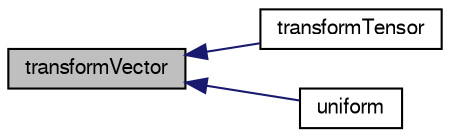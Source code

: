 digraph "transformVector"
{
  bgcolor="transparent";
  edge [fontname="FreeSans",fontsize="10",labelfontname="FreeSans",labelfontsize="10"];
  node [fontname="FreeSans",fontsize="10",shape=record];
  rankdir="LR";
  Node1752 [label="transformVector",height=0.2,width=0.4,color="black", fillcolor="grey75", style="filled", fontcolor="black"];
  Node1752 -> Node1753 [dir="back",color="midnightblue",fontsize="10",style="solid",fontname="FreeSans"];
  Node1753 [label="transformTensor",height=0.2,width=0.4,color="black",URL="$a25002.html#a2e57ce7c0d419b85cb74a545eb0284fc",tooltip="Transform tensor sub-field using transformation tensorField. "];
  Node1752 -> Node1754 [dir="back",color="midnightblue",fontsize="10",style="solid",fontname="FreeSans"];
  Node1754 [label="uniform",height=0.2,width=0.4,color="black",URL="$a25002.html#a07776dba5bdac153fd054c4e6b1d5a3b",tooltip="Return if the rotation is uniform. "];
}
